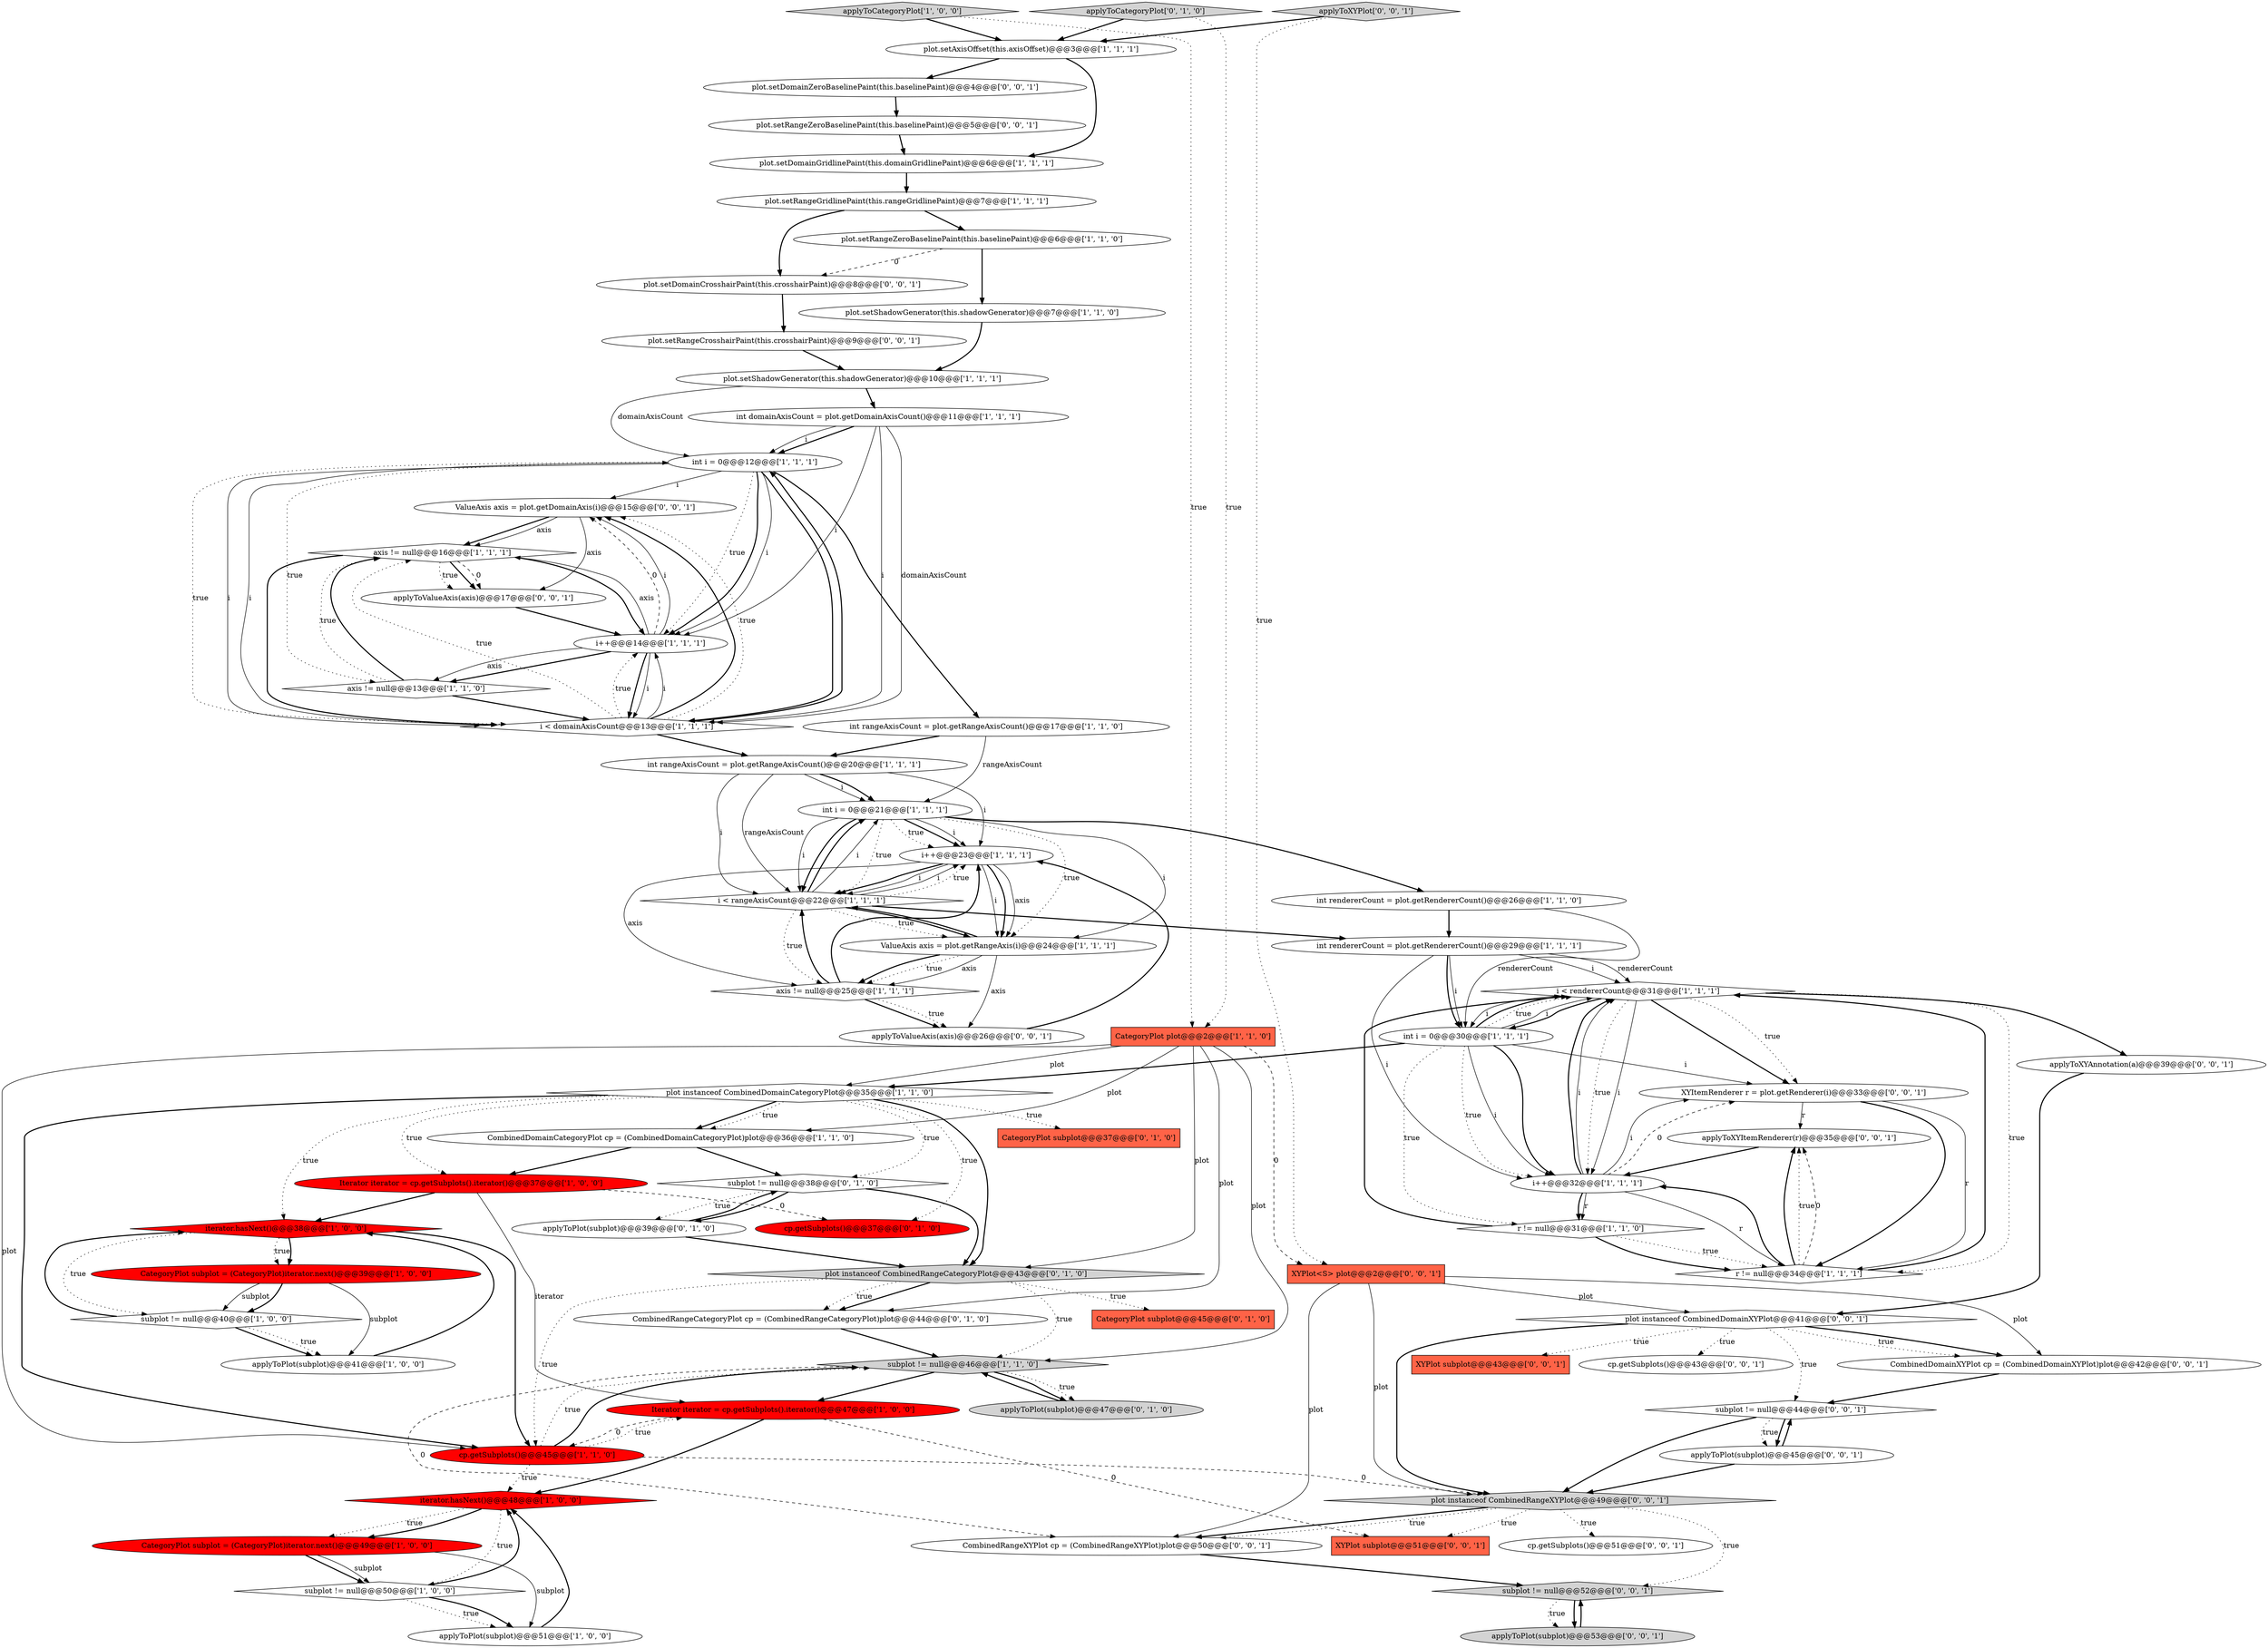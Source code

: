 digraph {
10 [style = filled, label = "CategoryPlot plot@@@2@@@['1', '1', '0']", fillcolor = tomato, shape = box image = "AAA0AAABBB1BBB"];
39 [style = filled, label = "Iterator iterator = cp.getSubplots().iterator()@@@47@@@['1', '0', '0']", fillcolor = red, shape = ellipse image = "AAA1AAABBB1BBB"];
73 [style = filled, label = "XYPlot subplot@@@43@@@['0', '0', '1']", fillcolor = tomato, shape = box image = "AAA0AAABBB3BBB"];
50 [style = filled, label = "applyToPlot(subplot)@@@47@@@['0', '1', '0']", fillcolor = lightgray, shape = ellipse image = "AAA0AAABBB2BBB"];
63 [style = filled, label = "cp.getSubplots()@@@51@@@['0', '0', '1']", fillcolor = white, shape = ellipse image = "AAA0AAABBB3BBB"];
58 [style = filled, label = "ValueAxis axis = plot.getDomainAxis(i)@@@15@@@['0', '0', '1']", fillcolor = white, shape = ellipse image = "AAA0AAABBB3BBB"];
3 [style = filled, label = "plot.setAxisOffset(this.axisOffset)@@@3@@@['1', '1', '1']", fillcolor = white, shape = ellipse image = "AAA0AAABBB1BBB"];
14 [style = filled, label = "plot instanceof CombinedDomainCategoryPlot@@@35@@@['1', '1', '0']", fillcolor = white, shape = diamond image = "AAA0AAABBB1BBB"];
62 [style = filled, label = "subplot != null@@@44@@@['0', '0', '1']", fillcolor = white, shape = diamond image = "AAA0AAABBB3BBB"];
47 [style = filled, label = "CategoryPlot subplot@@@37@@@['0', '1', '0']", fillcolor = tomato, shape = box image = "AAA0AAABBB2BBB"];
68 [style = filled, label = "plot instanceof CombinedRangeXYPlot@@@49@@@['0', '0', '1']", fillcolor = lightgray, shape = diamond image = "AAA0AAABBB3BBB"];
28 [style = filled, label = "axis != null@@@16@@@['1', '1', '1']", fillcolor = white, shape = diamond image = "AAA0AAABBB1BBB"];
31 [style = filled, label = "int rendererCount = plot.getRendererCount()@@@29@@@['1', '1', '1']", fillcolor = white, shape = ellipse image = "AAA0AAABBB1BBB"];
33 [style = filled, label = "CategoryPlot subplot = (CategoryPlot)iterator.next()@@@39@@@['1', '0', '0']", fillcolor = red, shape = ellipse image = "AAA1AAABBB1BBB"];
46 [style = filled, label = "applyToPlot(subplot)@@@39@@@['0', '1', '0']", fillcolor = white, shape = ellipse image = "AAA0AAABBB2BBB"];
57 [style = filled, label = "plot.setRangeCrosshairPaint(this.crosshairPaint)@@@9@@@['0', '0', '1']", fillcolor = white, shape = ellipse image = "AAA0AAABBB3BBB"];
42 [style = filled, label = "plot instanceof CombinedRangeCategoryPlot@@@43@@@['0', '1', '0']", fillcolor = lightgray, shape = diamond image = "AAA0AAABBB2BBB"];
19 [style = filled, label = "applyToCategoryPlot['1', '0', '0']", fillcolor = lightgray, shape = diamond image = "AAA0AAABBB1BBB"];
37 [style = filled, label = "i < rendererCount@@@31@@@['1', '1', '1']", fillcolor = white, shape = diamond image = "AAA0AAABBB1BBB"];
70 [style = filled, label = "plot instanceof CombinedDomainXYPlot@@@41@@@['0', '0', '1']", fillcolor = white, shape = diamond image = "AAA0AAABBB3BBB"];
17 [style = filled, label = "i++@@@23@@@['1', '1', '1']", fillcolor = white, shape = ellipse image = "AAA0AAABBB1BBB"];
44 [style = filled, label = "subplot != null@@@38@@@['0', '1', '0']", fillcolor = white, shape = diamond image = "AAA0AAABBB2BBB"];
2 [style = filled, label = "plot.setRangeZeroBaselinePaint(this.baselinePaint)@@@6@@@['1', '1', '0']", fillcolor = white, shape = ellipse image = "AAA0AAABBB1BBB"];
30 [style = filled, label = "int rangeAxisCount = plot.getRangeAxisCount()@@@20@@@['1', '1', '1']", fillcolor = white, shape = ellipse image = "AAA0AAABBB1BBB"];
52 [style = filled, label = "cp.getSubplots()@@@43@@@['0', '0', '1']", fillcolor = white, shape = ellipse image = "AAA0AAABBB3BBB"];
59 [style = filled, label = "XYPlot<S> plot@@@2@@@['0', '0', '1']", fillcolor = tomato, shape = box image = "AAA0AAABBB3BBB"];
26 [style = filled, label = "subplot != null@@@40@@@['1', '0', '0']", fillcolor = white, shape = diamond image = "AAA0AAABBB1BBB"];
5 [style = filled, label = "plot.setRangeGridlinePaint(this.rangeGridlinePaint)@@@7@@@['1', '1', '1']", fillcolor = white, shape = ellipse image = "AAA0AAABBB1BBB"];
22 [style = filled, label = "plot.setShadowGenerator(this.shadowGenerator)@@@7@@@['1', '1', '0']", fillcolor = white, shape = ellipse image = "AAA0AAABBB1BBB"];
18 [style = filled, label = "int rendererCount = plot.getRendererCount()@@@26@@@['1', '1', '0']", fillcolor = white, shape = ellipse image = "AAA0AAABBB1BBB"];
61 [style = filled, label = "applyToXYPlot['0', '0', '1']", fillcolor = lightgray, shape = diamond image = "AAA0AAABBB3BBB"];
72 [style = filled, label = "XYItemRenderer r = plot.getRenderer(i)@@@33@@@['0', '0', '1']", fillcolor = white, shape = ellipse image = "AAA0AAABBB3BBB"];
35 [style = filled, label = "subplot != null@@@46@@@['1', '1', '0']", fillcolor = lightgray, shape = diamond image = "AAA0AAABBB1BBB"];
34 [style = filled, label = "i < rangeAxisCount@@@22@@@['1', '1', '1']", fillcolor = white, shape = diamond image = "AAA0AAABBB1BBB"];
15 [style = filled, label = "iterator.hasNext()@@@48@@@['1', '0', '0']", fillcolor = red, shape = diamond image = "AAA1AAABBB1BBB"];
54 [style = filled, label = "applyToValueAxis(axis)@@@17@@@['0', '0', '1']", fillcolor = white, shape = ellipse image = "AAA0AAABBB3BBB"];
67 [style = filled, label = "applyToXYItemRenderer(r)@@@35@@@['0', '0', '1']", fillcolor = white, shape = ellipse image = "AAA0AAABBB3BBB"];
65 [style = filled, label = "subplot != null@@@52@@@['0', '0', '1']", fillcolor = lightgray, shape = diamond image = "AAA0AAABBB3BBB"];
45 [style = filled, label = "CombinedRangeCategoryPlot cp = (CombinedRangeCategoryPlot)plot@@@44@@@['0', '1', '0']", fillcolor = white, shape = ellipse image = "AAA0AAABBB2BBB"];
48 [style = filled, label = "cp.getSubplots()@@@37@@@['0', '1', '0']", fillcolor = red, shape = ellipse image = "AAA1AAABBB2BBB"];
0 [style = filled, label = "i++@@@32@@@['1', '1', '1']", fillcolor = white, shape = ellipse image = "AAA0AAABBB1BBB"];
9 [style = filled, label = "applyToPlot(subplot)@@@41@@@['1', '0', '0']", fillcolor = white, shape = ellipse image = "AAA0AAABBB1BBB"];
71 [style = filled, label = "plot.setDomainCrosshairPaint(this.crosshairPaint)@@@8@@@['0', '0', '1']", fillcolor = white, shape = ellipse image = "AAA0AAABBB3BBB"];
6 [style = filled, label = "i++@@@14@@@['1', '1', '1']", fillcolor = white, shape = ellipse image = "AAA0AAABBB1BBB"];
53 [style = filled, label = "CombinedDomainXYPlot cp = (CombinedDomainXYPlot)plot@@@42@@@['0', '0', '1']", fillcolor = white, shape = ellipse image = "AAA0AAABBB3BBB"];
60 [style = filled, label = "plot.setRangeZeroBaselinePaint(this.baselinePaint)@@@5@@@['0', '0', '1']", fillcolor = white, shape = ellipse image = "AAA0AAABBB3BBB"];
23 [style = filled, label = "plot.setDomainGridlinePaint(this.domainGridlinePaint)@@@6@@@['1', '1', '1']", fillcolor = white, shape = ellipse image = "AAA0AAABBB1BBB"];
36 [style = filled, label = "int i = 0@@@12@@@['1', '1', '1']", fillcolor = white, shape = ellipse image = "AAA0AAABBB1BBB"];
41 [style = filled, label = "int i = 0@@@30@@@['1', '1', '1']", fillcolor = white, shape = ellipse image = "AAA0AAABBB1BBB"];
55 [style = filled, label = "applyToXYAnnotation(a)@@@39@@@['0', '0', '1']", fillcolor = white, shape = ellipse image = "AAA0AAABBB3BBB"];
7 [style = filled, label = "subplot != null@@@50@@@['1', '0', '0']", fillcolor = white, shape = diamond image = "AAA0AAABBB1BBB"];
40 [style = filled, label = "int rangeAxisCount = plot.getRangeAxisCount()@@@17@@@['1', '1', '0']", fillcolor = white, shape = ellipse image = "AAA0AAABBB1BBB"];
56 [style = filled, label = "plot.setDomainZeroBaselinePaint(this.baselinePaint)@@@4@@@['0', '0', '1']", fillcolor = white, shape = ellipse image = "AAA0AAABBB3BBB"];
32 [style = filled, label = "cp.getSubplots()@@@45@@@['1', '1', '0']", fillcolor = red, shape = ellipse image = "AAA1AAABBB1BBB"];
51 [style = filled, label = "applyToValueAxis(axis)@@@26@@@['0', '0', '1']", fillcolor = white, shape = ellipse image = "AAA0AAABBB3BBB"];
13 [style = filled, label = "applyToPlot(subplot)@@@51@@@['1', '0', '0']", fillcolor = white, shape = ellipse image = "AAA0AAABBB1BBB"];
64 [style = filled, label = "XYPlot subplot@@@51@@@['0', '0', '1']", fillcolor = tomato, shape = box image = "AAA0AAABBB3BBB"];
49 [style = filled, label = "applyToCategoryPlot['0', '1', '0']", fillcolor = lightgray, shape = diamond image = "AAA0AAABBB2BBB"];
69 [style = filled, label = "applyToPlot(subplot)@@@45@@@['0', '0', '1']", fillcolor = white, shape = ellipse image = "AAA0AAABBB3BBB"];
43 [style = filled, label = "CategoryPlot subplot@@@45@@@['0', '1', '0']", fillcolor = tomato, shape = box image = "AAA0AAABBB2BBB"];
24 [style = filled, label = "axis != null@@@13@@@['1', '1', '0']", fillcolor = white, shape = diamond image = "AAA0AAABBB1BBB"];
20 [style = filled, label = "CombinedDomainCategoryPlot cp = (CombinedDomainCategoryPlot)plot@@@36@@@['1', '1', '0']", fillcolor = white, shape = ellipse image = "AAA0AAABBB1BBB"];
4 [style = filled, label = "CategoryPlot subplot = (CategoryPlot)iterator.next()@@@49@@@['1', '0', '0']", fillcolor = red, shape = ellipse image = "AAA1AAABBB1BBB"];
11 [style = filled, label = "i < domainAxisCount@@@13@@@['1', '1', '1']", fillcolor = white, shape = diamond image = "AAA0AAABBB1BBB"];
66 [style = filled, label = "applyToPlot(subplot)@@@53@@@['0', '0', '1']", fillcolor = lightgray, shape = ellipse image = "AAA0AAABBB3BBB"];
25 [style = filled, label = "r != null@@@31@@@['1', '1', '0']", fillcolor = white, shape = diamond image = "AAA0AAABBB1BBB"];
21 [style = filled, label = "Iterator iterator = cp.getSubplots().iterator()@@@37@@@['1', '0', '0']", fillcolor = red, shape = ellipse image = "AAA1AAABBB1BBB"];
27 [style = filled, label = "plot.setShadowGenerator(this.shadowGenerator)@@@10@@@['1', '1', '1']", fillcolor = white, shape = ellipse image = "AAA0AAABBB1BBB"];
29 [style = filled, label = "int domainAxisCount = plot.getDomainAxisCount()@@@11@@@['1', '1', '1']", fillcolor = white, shape = ellipse image = "AAA0AAABBB1BBB"];
16 [style = filled, label = "int i = 0@@@21@@@['1', '1', '1']", fillcolor = white, shape = ellipse image = "AAA0AAABBB1BBB"];
12 [style = filled, label = "ValueAxis axis = plot.getRangeAxis(i)@@@24@@@['1', '1', '1']", fillcolor = white, shape = ellipse image = "AAA0AAABBB1BBB"];
8 [style = filled, label = "axis != null@@@25@@@['1', '1', '1']", fillcolor = white, shape = diamond image = "AAA0AAABBB1BBB"];
38 [style = filled, label = "iterator.hasNext()@@@38@@@['1', '0', '0']", fillcolor = red, shape = diamond image = "AAA1AAABBB1BBB"];
1 [style = filled, label = "r != null@@@34@@@['1', '1', '1']", fillcolor = white, shape = diamond image = "AAA0AAABBB1BBB"];
74 [style = filled, label = "CombinedRangeXYPlot cp = (CombinedRangeXYPlot)plot@@@50@@@['0', '0', '1']", fillcolor = white, shape = ellipse image = "AAA0AAABBB3BBB"];
58->28 [style = bold, label=""];
36->6 [style = dotted, label="true"];
32->35 [style = bold, label=""];
19->10 [style = dotted, label="true"];
41->0 [style = bold, label=""];
1->67 [style = bold, label=""];
34->12 [style = dotted, label="true"];
28->6 [style = bold, label=""];
25->1 [style = bold, label=""];
74->65 [style = bold, label=""];
16->34 [style = dotted, label="true"];
68->64 [style = dotted, label="true"];
42->45 [style = bold, label=""];
12->8 [style = dotted, label="true"];
37->72 [style = dotted, label="true"];
31->37 [style = solid, label="rendererCount"];
1->67 [style = dotted, label="true"];
16->17 [style = dotted, label="true"];
30->34 [style = solid, label="i"];
26->9 [style = bold, label=""];
37->1 [style = dotted, label="true"];
31->0 [style = solid, label="i"];
70->53 [style = bold, label=""];
8->51 [style = bold, label=""];
69->68 [style = bold, label=""];
12->51 [style = solid, label="axis"];
37->55 [style = bold, label=""];
15->7 [style = dotted, label="true"];
11->36 [style = bold, label=""];
36->11 [style = bold, label=""];
21->38 [style = bold, label=""];
36->11 [style = dotted, label="true"];
41->72 [style = solid, label="i"];
14->44 [style = dotted, label="true"];
29->11 [style = solid, label="i"];
44->46 [style = bold, label=""];
14->47 [style = dotted, label="true"];
61->3 [style = bold, label=""];
39->32 [style = dashed, label="0"];
11->6 [style = solid, label="i"];
14->21 [style = dotted, label="true"];
35->50 [style = bold, label=""];
31->41 [style = solid, label="i"];
0->25 [style = bold, label=""];
24->11 [style = bold, label=""];
6->11 [style = bold, label=""];
10->14 [style = solid, label="plot"];
51->17 [style = bold, label=""];
68->74 [style = bold, label=""];
21->48 [style = dashed, label="0"];
70->68 [style = bold, label=""];
11->28 [style = dotted, label="true"];
0->72 [style = solid, label="i"];
54->6 [style = bold, label=""];
27->36 [style = solid, label="domainAxisCount"];
16->34 [style = solid, label="i"];
65->66 [style = dotted, label="true"];
40->16 [style = solid, label="rangeAxisCount"];
33->26 [style = solid, label="subplot"];
59->74 [style = solid, label="plot"];
9->38 [style = bold, label=""];
32->68 [style = dashed, label="0"];
34->17 [style = solid, label="i"];
0->25 [style = solid, label="r"];
19->3 [style = bold, label=""];
45->35 [style = bold, label=""];
36->24 [style = dotted, label="true"];
31->37 [style = solid, label="i"];
42->32 [style = dotted, label="true"];
14->20 [style = bold, label=""];
60->23 [style = bold, label=""];
38->33 [style = dotted, label="true"];
21->39 [style = solid, label="iterator"];
32->15 [style = dotted, label="true"];
29->36 [style = bold, label=""];
36->6 [style = bold, label=""];
24->28 [style = bold, label=""];
8->34 [style = bold, label=""];
18->31 [style = bold, label=""];
46->42 [style = bold, label=""];
32->35 [style = dotted, label="true"];
72->1 [style = bold, label=""];
10->32 [style = solid, label="plot"];
36->6 [style = solid, label="i"];
0->72 [style = dashed, label="0"];
7->13 [style = dotted, label="true"];
44->46 [style = dotted, label="true"];
41->37 [style = bold, label=""];
59->53 [style = solid, label="plot"];
28->54 [style = bold, label=""];
16->34 [style = bold, label=""];
34->31 [style = bold, label=""];
65->66 [style = bold, label=""];
59->70 [style = solid, label="plot"];
6->24 [style = solid, label="axis"];
1->0 [style = bold, label=""];
58->28 [style = solid, label="axis"];
16->17 [style = bold, label=""];
26->9 [style = dotted, label="true"];
18->41 [style = solid, label="rendererCount"];
41->0 [style = dotted, label="true"];
69->62 [style = bold, label=""];
38->32 [style = bold, label=""];
8->17 [style = bold, label=""];
58->54 [style = solid, label="axis"];
49->10 [style = dotted, label="true"];
3->23 [style = bold, label=""];
17->34 [style = bold, label=""];
34->8 [style = dotted, label="true"];
0->37 [style = solid, label="i"];
59->68 [style = solid, label="plot"];
68->63 [style = dotted, label="true"];
70->73 [style = dotted, label="true"];
25->37 [style = bold, label=""];
30->34 [style = solid, label="rangeAxisCount"];
42->43 [style = dotted, label="true"];
29->11 [style = solid, label="domainAxisCount"];
31->41 [style = bold, label=""];
14->48 [style = dotted, label="true"];
12->8 [style = solid, label="axis"];
49->3 [style = bold, label=""];
62->68 [style = bold, label=""];
70->53 [style = dotted, label="true"];
13->15 [style = bold, label=""];
27->29 [style = bold, label=""];
38->33 [style = bold, label=""];
42->45 [style = dotted, label="true"];
11->58 [style = bold, label=""];
11->30 [style = bold, label=""];
0->1 [style = solid, label="r"];
1->67 [style = dashed, label="0"];
46->44 [style = bold, label=""];
66->65 [style = bold, label=""];
44->42 [style = bold, label=""];
28->54 [style = dashed, label="0"];
36->40 [style = bold, label=""];
16->18 [style = bold, label=""];
6->58 [style = dashed, label="0"];
23->5 [style = bold, label=""];
6->58 [style = solid, label="i"];
70->52 [style = dotted, label="true"];
68->65 [style = dotted, label="true"];
56->60 [style = bold, label=""];
37->41 [style = bold, label=""];
41->25 [style = dotted, label="true"];
35->39 [style = bold, label=""];
14->42 [style = bold, label=""];
30->17 [style = solid, label="i"];
41->0 [style = solid, label="i"];
30->16 [style = solid, label="i"];
6->24 [style = bold, label=""];
61->59 [style = dotted, label="true"];
8->51 [style = dotted, label="true"];
41->37 [style = dotted, label="true"];
62->69 [style = dotted, label="true"];
4->7 [style = bold, label=""];
33->26 [style = bold, label=""];
17->12 [style = solid, label="i"];
53->62 [style = bold, label=""];
55->70 [style = bold, label=""];
17->12 [style = bold, label=""];
29->36 [style = solid, label="i"];
12->8 [style = bold, label=""];
11->6 [style = dotted, label="true"];
37->0 [style = dotted, label="true"];
34->16 [style = bold, label=""];
6->28 [style = solid, label="axis"];
7->15 [style = bold, label=""];
40->30 [style = bold, label=""];
50->35 [style = bold, label=""];
10->42 [style = solid, label="plot"];
10->59 [style = dashed, label="0"];
14->32 [style = bold, label=""];
17->12 [style = solid, label="axis"];
62->69 [style = bold, label=""];
41->14 [style = bold, label=""];
1->37 [style = bold, label=""];
34->16 [style = solid, label="i"];
25->1 [style = dotted, label="true"];
7->13 [style = bold, label=""];
5->71 [style = bold, label=""];
35->74 [style = dashed, label="0"];
10->20 [style = solid, label="plot"];
39->15 [style = bold, label=""];
16->12 [style = dotted, label="true"];
10->35 [style = solid, label="plot"];
10->45 [style = solid, label="plot"];
16->17 [style = solid, label="i"];
0->37 [style = bold, label=""];
37->41 [style = solid, label="i"];
32->39 [style = dotted, label="true"];
17->34 [style = solid, label="i"];
28->11 [style = bold, label=""];
4->13 [style = solid, label="subplot"];
28->54 [style = dotted, label="true"];
2->71 [style = dashed, label="0"];
12->34 [style = bold, label=""];
67->0 [style = bold, label=""];
34->12 [style = bold, label=""];
24->28 [style = dotted, label="true"];
72->67 [style = solid, label="r"];
37->72 [style = bold, label=""];
17->8 [style = solid, label="axis"];
20->44 [style = bold, label=""];
15->4 [style = dotted, label="true"];
20->21 [style = bold, label=""];
29->6 [style = solid, label="i"];
26->38 [style = bold, label=""];
14->20 [style = dotted, label="true"];
36->11 [style = solid, label="i"];
11->36 [style = solid, label="i"];
71->57 [style = bold, label=""];
5->2 [style = bold, label=""];
38->26 [style = dotted, label="true"];
39->64 [style = dashed, label="0"];
57->27 [style = bold, label=""];
14->38 [style = dotted, label="true"];
6->11 [style = solid, label="i"];
22->27 [style = bold, label=""];
33->9 [style = solid, label="subplot"];
34->17 [style = dotted, label="true"];
37->0 [style = solid, label="i"];
68->74 [style = dotted, label="true"];
15->4 [style = bold, label=""];
70->62 [style = dotted, label="true"];
42->35 [style = dotted, label="true"];
16->12 [style = solid, label="i"];
35->50 [style = dotted, label="true"];
11->58 [style = dotted, label="true"];
4->7 [style = solid, label="subplot"];
2->22 [style = bold, label=""];
30->16 [style = bold, label=""];
36->58 [style = solid, label="i"];
72->1 [style = solid, label="r"];
41->37 [style = solid, label="i"];
3->56 [style = bold, label=""];
}
